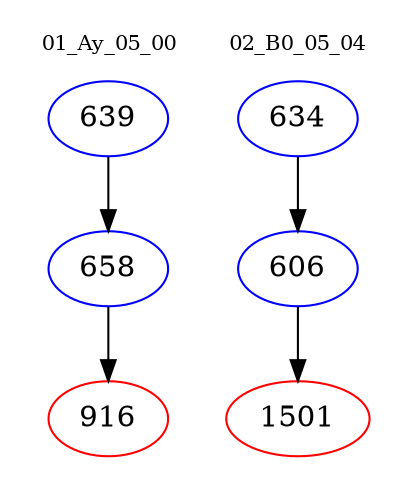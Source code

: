 digraph{
subgraph cluster_0 {
color = white
label = "01_Ay_05_00";
fontsize=10;
T0_639 [label="639", color="blue"]
T0_639 -> T0_658 [color="black"]
T0_658 [label="658", color="blue"]
T0_658 -> T0_916 [color="black"]
T0_916 [label="916", color="red"]
}
subgraph cluster_1 {
color = white
label = "02_B0_05_04";
fontsize=10;
T1_634 [label="634", color="blue"]
T1_634 -> T1_606 [color="black"]
T1_606 [label="606", color="blue"]
T1_606 -> T1_1501 [color="black"]
T1_1501 [label="1501", color="red"]
}
}
